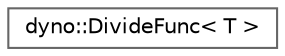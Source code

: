 digraph "Graphical Class Hierarchy"
{
 // LATEX_PDF_SIZE
  bgcolor="transparent";
  edge [fontname=Helvetica,fontsize=10,labelfontname=Helvetica,labelfontsize=10];
  node [fontname=Helvetica,fontsize=10,shape=box,height=0.2,width=0.4];
  rankdir="LR";
  Node0 [id="Node000000",label="dyno::DivideFunc\< T \>",height=0.2,width=0.4,color="grey40", fillcolor="white", style="filled",URL="$structdyno_1_1_divide_func.html",tooltip=" "];
}
